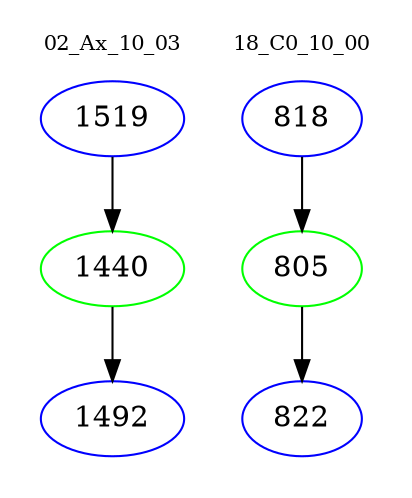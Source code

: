 digraph{
subgraph cluster_0 {
color = white
label = "02_Ax_10_03";
fontsize=10;
T0_1519 [label="1519", color="blue"]
T0_1519 -> T0_1440 [color="black"]
T0_1440 [label="1440", color="green"]
T0_1440 -> T0_1492 [color="black"]
T0_1492 [label="1492", color="blue"]
}
subgraph cluster_1 {
color = white
label = "18_C0_10_00";
fontsize=10;
T1_818 [label="818", color="blue"]
T1_818 -> T1_805 [color="black"]
T1_805 [label="805", color="green"]
T1_805 -> T1_822 [color="black"]
T1_822 [label="822", color="blue"]
}
}
